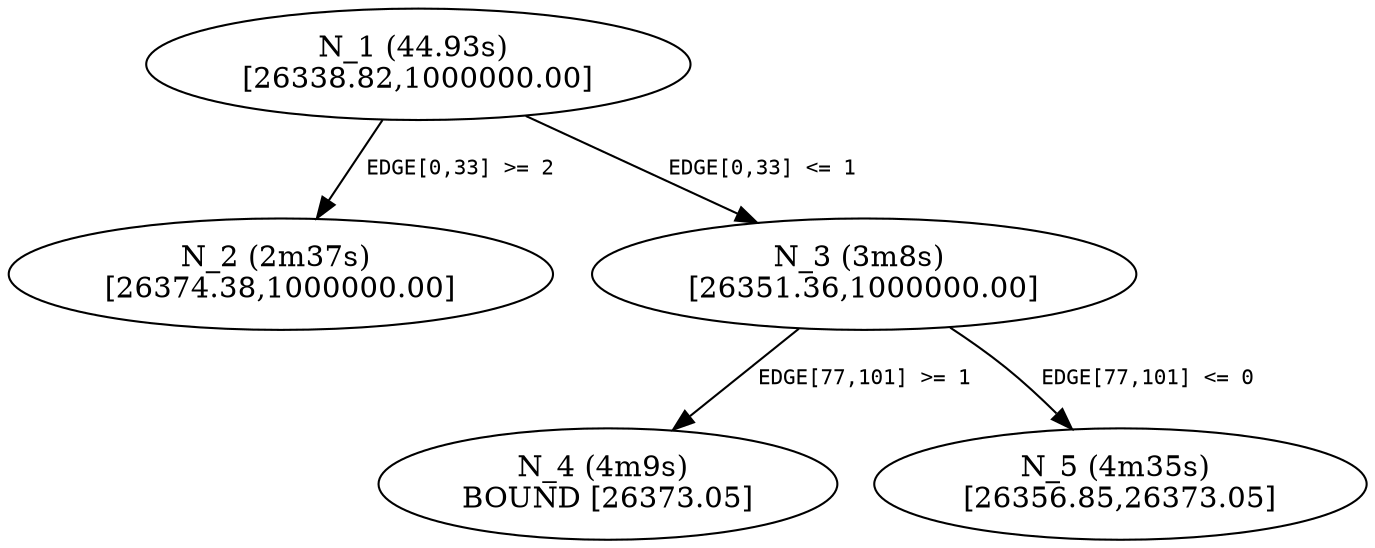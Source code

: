 ##Command to get a nice layout: dot -Tpdf thisfile > thisfile.pdf

digraph master_0_BaP_Tree {
edge[fontname = "Courier", fontsize = 10];
n1 [label="N_1 (44.93s) \n[26338.82,1000000.00]"];
n2 [label="N_2 (2m37s) \n[26374.38,1000000.00]"];
n1 -> n2 [ label = " EDGE[0,33] >= 2  " ];
n3 [label="N_3 (3m8s) \n[26351.36,1000000.00]"];
n1 -> n3 [ label = " EDGE[0,33] <= 1  " ];
n4 [label="N_4 (4m9s) \nBOUND [26373.05]"];
n3 -> n4 [ label = " EDGE[77,101] >= 1  " ];
n5 [label="N_5 (4m35s) \n[26356.85,26373.05]"];
n3 -> n5 [ label = " EDGE[77,101] <= 0  " ];
}